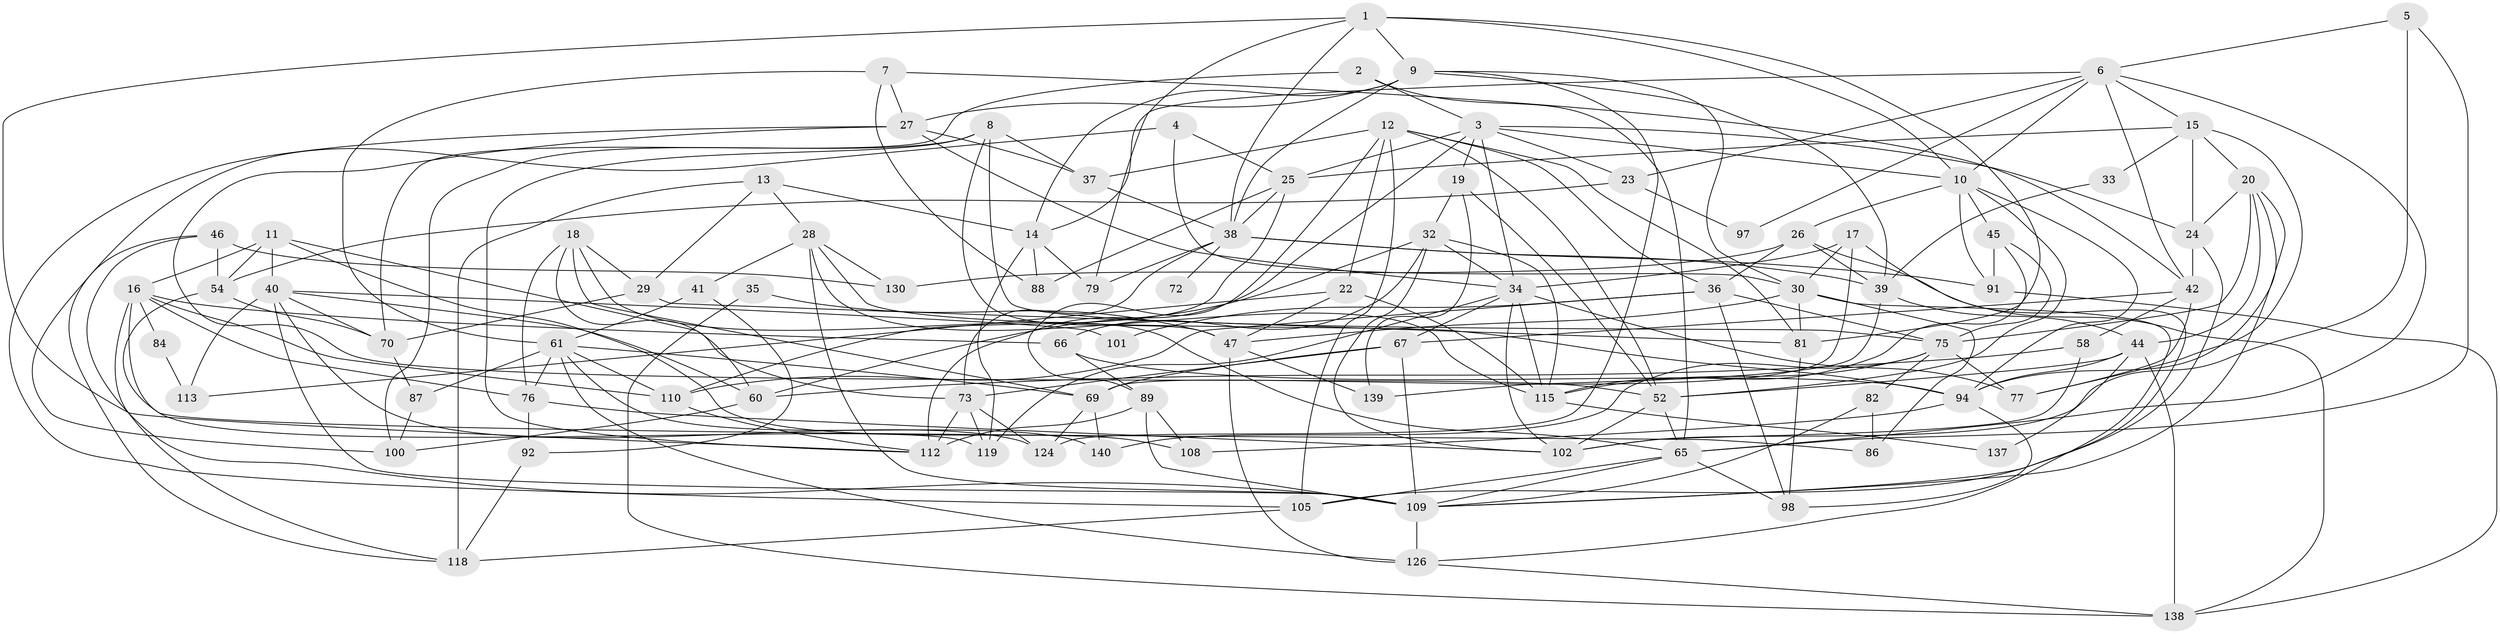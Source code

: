 // original degree distribution, {4: 0.2714285714285714, 3: 0.2785714285714286, 5: 0.20714285714285716, 7: 0.02857142857142857, 2: 0.11428571428571428, 6: 0.09285714285714286, 8: 0.007142857142857143}
// Generated by graph-tools (version 1.1) at 2025/11/02/27/25 16:11:18]
// undirected, 91 vertices, 224 edges
graph export_dot {
graph [start="1"]
  node [color=gray90,style=filled];
  1 [super="+64"];
  2;
  3 [super="+129"];
  4;
  5;
  6 [super="+48"];
  7;
  8 [super="+99"];
  9 [super="+123"];
  10 [super="+53"];
  11 [super="+56"];
  12 [super="+21"];
  13;
  14 [super="+51"];
  15 [super="+103"];
  16 [super="+90"];
  17 [super="+74"];
  18 [super="+31"];
  19 [super="+131"];
  20 [super="+71"];
  22;
  23;
  24 [super="+59"];
  25 [super="+63"];
  26 [super="+114"];
  27 [super="+134"];
  28 [super="+120"];
  29;
  30 [super="+57"];
  32 [super="+127"];
  33;
  34 [super="+49"];
  35;
  36 [super="+93"];
  37 [super="+43"];
  38 [super="+121"];
  39;
  40 [super="+116"];
  41;
  42 [super="+55"];
  44 [super="+78"];
  45 [super="+50"];
  46;
  47 [super="+96"];
  52 [super="+104"];
  54 [super="+62"];
  58 [super="+68"];
  60;
  61 [super="+95"];
  65 [super="+136"];
  66;
  67 [super="+107"];
  69 [super="+106"];
  70;
  72;
  73 [super="+85"];
  75 [super="+122"];
  76 [super="+80"];
  77;
  79;
  81 [super="+83"];
  82;
  84;
  86;
  87;
  88;
  89 [super="+128"];
  91;
  92;
  94 [super="+132"];
  97;
  98;
  100;
  101;
  102;
  105 [super="+111"];
  108;
  109 [super="+125"];
  110 [super="+117"];
  112;
  113;
  115 [super="+135"];
  118 [super="+133"];
  119;
  124;
  126;
  130;
  137;
  138;
  139;
  140;
  1 -- 10;
  1 -- 112;
  1 -- 9;
  1 -- 79;
  1 -- 38;
  1 -- 81;
  2 -- 65;
  2 -- 70;
  2 -- 3;
  3 -- 23;
  3 -- 25;
  3 -- 112;
  3 -- 10;
  3 -- 34;
  3 -- 24;
  3 -- 19;
  4 -- 100;
  4 -- 25;
  4 -- 30;
  5 -- 102;
  5 -- 65;
  5 -- 6;
  6 -- 65;
  6 -- 97;
  6 -- 42;
  6 -- 15;
  6 -- 23;
  6 -- 10;
  6 -- 14;
  7 -- 61;
  7 -- 88;
  7 -- 42;
  7 -- 27;
  8 -- 100;
  8 -- 37;
  8 -- 75;
  8 -- 112;
  8 -- 47;
  9 -- 38;
  9 -- 39;
  9 -- 124;
  9 -- 30;
  9 -- 27;
  9 -- 14;
  10 -- 52;
  10 -- 45;
  10 -- 26;
  10 -- 91;
  10 -- 94;
  11 -- 108;
  11 -- 40;
  11 -- 16;
  11 -- 73;
  11 -- 54;
  12 -- 22;
  12 -- 37;
  12 -- 36;
  12 -- 81;
  12 -- 105 [weight=2];
  12 -- 52;
  12 -- 89;
  13 -- 29;
  13 -- 118;
  13 -- 28;
  13 -- 14;
  14 -- 79;
  14 -- 88;
  14 -- 119;
  15 -- 20;
  15 -- 24 [weight=2];
  15 -- 33;
  15 -- 25;
  15 -- 77;
  16 -- 66;
  16 -- 84;
  16 -- 86;
  16 -- 118;
  16 -- 76;
  16 -- 110;
  17 -- 34;
  17 -- 30 [weight=2];
  17 -- 69;
  17 -- 109;
  18 -- 60;
  18 -- 76;
  18 -- 29;
  18 -- 65;
  18 -- 69;
  19 -- 32 [weight=2];
  19 -- 52;
  19 -- 139;
  20 -- 109;
  20 -- 75;
  20 -- 24;
  20 -- 44;
  20 -- 94;
  22 -- 115 [weight=2];
  22 -- 113;
  22 -- 47;
  23 -- 54;
  23 -- 97;
  24 -- 105;
  24 -- 42;
  25 -- 88;
  25 -- 110;
  25 -- 38;
  26 -- 130;
  26 -- 138;
  26 -- 39;
  26 -- 36;
  27 -- 34;
  27 -- 105;
  27 -- 52;
  27 -- 37;
  28 -- 94;
  28 -- 41;
  28 -- 130;
  28 -- 115;
  28 -- 109;
  29 -- 70;
  29 -- 81;
  30 -- 47;
  30 -- 126;
  30 -- 81;
  30 -- 86;
  32 -- 60;
  32 -- 34;
  32 -- 66;
  32 -- 102;
  32 -- 115;
  33 -- 39;
  34 -- 102;
  34 -- 77;
  34 -- 67;
  34 -- 115;
  34 -- 119;
  35 -- 138;
  35 -- 47;
  36 -- 110;
  36 -- 98;
  36 -- 101;
  36 -- 75;
  37 -- 38;
  38 -- 39;
  38 -- 72 [weight=2];
  38 -- 73;
  38 -- 79;
  38 -- 91;
  39 -- 44;
  39 -- 139;
  40 -- 70;
  40 -- 60;
  40 -- 113;
  40 -- 109;
  40 -- 124;
  40 -- 101;
  41 -- 61;
  41 -- 92;
  42 -- 58;
  42 -- 67;
  42 -- 77;
  44 -- 137;
  44 -- 138;
  44 -- 94;
  44 -- 52;
  45 -- 75;
  45 -- 91;
  45 -- 115;
  46 -- 130;
  46 -- 118;
  46 -- 109;
  46 -- 54;
  47 -- 139;
  47 -- 126;
  52 -- 102;
  52 -- 65;
  54 -- 119;
  54 -- 70;
  58 -- 60;
  58 -- 102;
  60 -- 100;
  61 -- 140;
  61 -- 69;
  61 -- 87;
  61 -- 126;
  61 -- 110;
  61 -- 76;
  65 -- 98;
  65 -- 105;
  65 -- 109;
  66 -- 94;
  66 -- 89;
  67 -- 73;
  67 -- 69;
  67 -- 109;
  69 -- 124;
  69 -- 140;
  70 -- 87;
  73 -- 112;
  73 -- 124;
  73 -- 119;
  75 -- 82;
  75 -- 140;
  75 -- 77;
  75 -- 115;
  76 -- 102;
  76 -- 92;
  81 -- 98;
  82 -- 86;
  82 -- 109;
  84 -- 113;
  87 -- 100;
  89 -- 112;
  89 -- 108;
  89 -- 109;
  91 -- 138;
  92 -- 118;
  94 -- 98;
  94 -- 108;
  105 -- 118;
  109 -- 126;
  110 -- 112;
  115 -- 137;
  126 -- 138;
}
